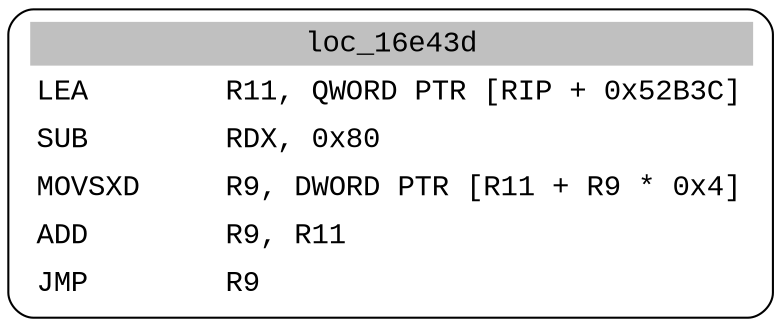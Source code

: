 digraph asm_graph {
1941 [
shape="Mrecord" fontname="Courier New"label =<<table border="0" cellborder="0" cellpadding="3"><tr><td align="center" colspan="2" bgcolor="grey">loc_16e43d</td></tr><tr><td align="left">LEA        R11, QWORD PTR [RIP + 0x52B3C]</td></tr><tr><td align="left">SUB        RDX, 0x80</td></tr><tr><td align="left">MOVSXD     R9, DWORD PTR [R11 + R9 * 0x4]</td></tr><tr><td align="left">ADD        R9, R11</td></tr><tr><td align="left">JMP        R9</td></tr></table>> ];
}